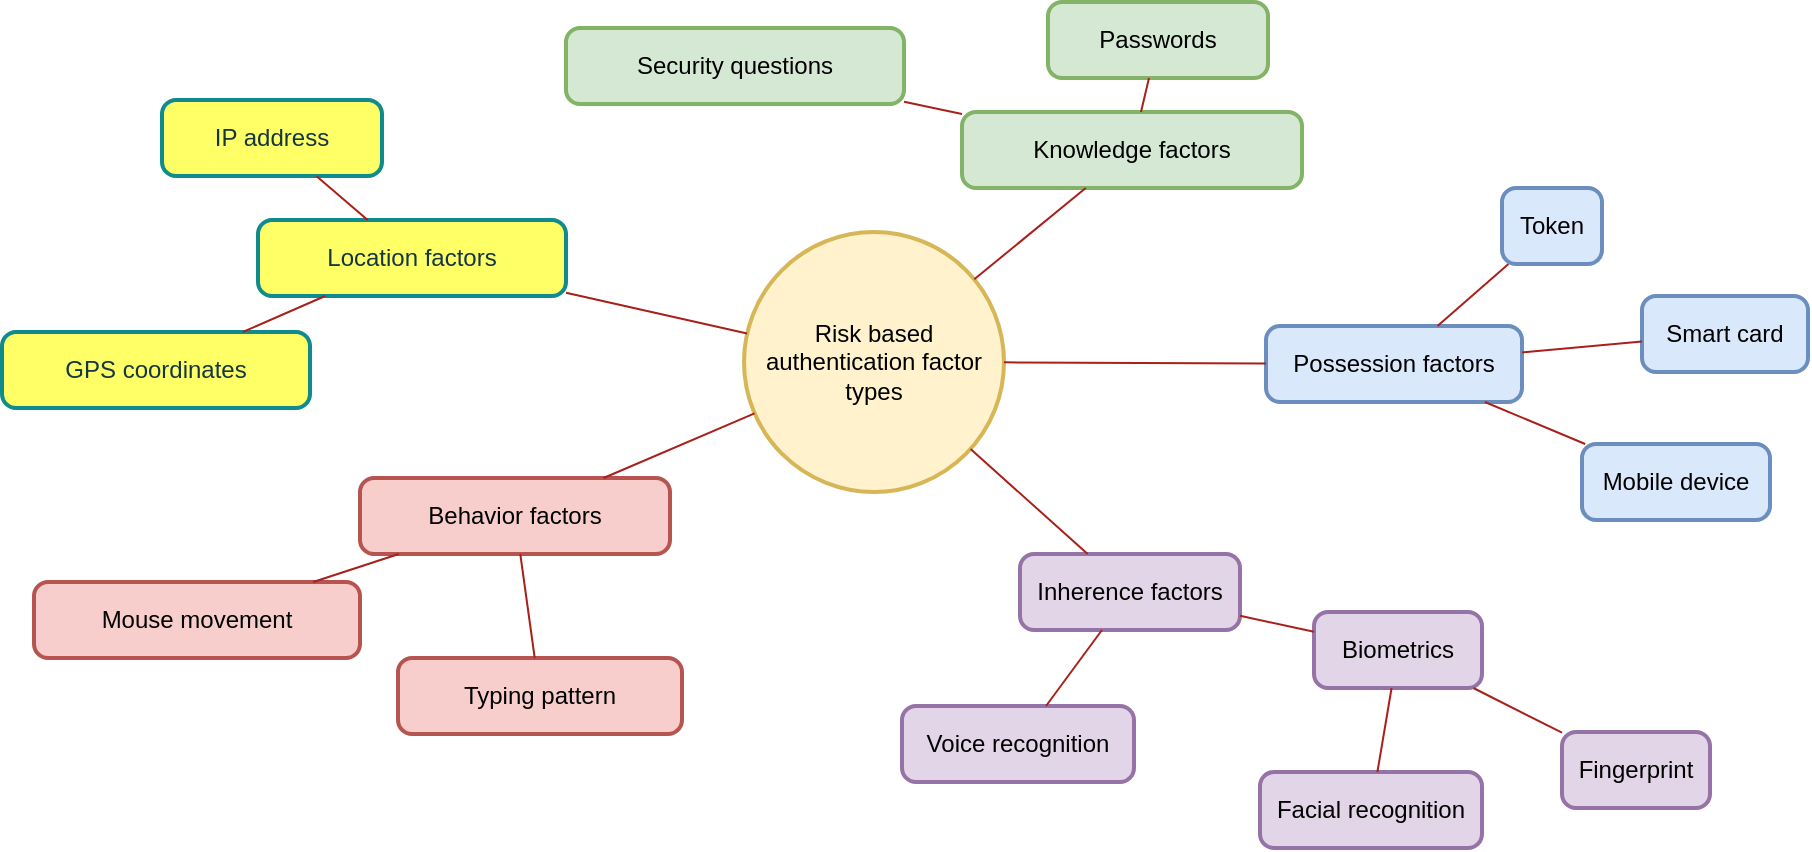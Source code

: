 <mxfile version="22.1.20" type="github">
  <diagram name="Page-1" id="l2GMeswKkvahaLC8OSgZ">
    <mxGraphModel dx="1434" dy="772" grid="1" gridSize="10" guides="1" tooltips="1" connect="1" arrows="1" fold="1" page="1" pageScale="1" pageWidth="1100" pageHeight="850" math="0" shadow="0">
      <root>
        <mxCell id="0" />
        <mxCell id="1" parent="0" />
        <mxCell id="2" value="Risk based authentication factor types" style="ellipse;aspect=fixed;strokeWidth=2;whiteSpace=wrap;labelBackgroundColor=none;fillColor=#fff2cc;strokeColor=#d6b656;" parent="1" vertex="1">
          <mxGeometry x="431" y="130" width="130" height="130" as="geometry" />
        </mxCell>
        <mxCell id="3" value="Knowledge factors" style="rounded=1;absoluteArcSize=1;arcSize=14;whiteSpace=wrap;strokeWidth=2;labelBackgroundColor=none;fillColor=#d5e8d4;strokeColor=#82b366;" parent="1" vertex="1">
          <mxGeometry x="540" y="70" width="170" height="38" as="geometry" />
        </mxCell>
        <mxCell id="4" value="Passwords" style="rounded=1;absoluteArcSize=1;arcSize=14;whiteSpace=wrap;strokeWidth=2;labelBackgroundColor=none;fillColor=#d5e8d4;strokeColor=#82b366;" parent="1" vertex="1">
          <mxGeometry x="583" y="15" width="110" height="38" as="geometry" />
        </mxCell>
        <mxCell id="5" value="Security questions" style="rounded=1;absoluteArcSize=1;arcSize=14;whiteSpace=wrap;strokeWidth=2;labelBackgroundColor=none;fillColor=#d5e8d4;strokeColor=#82b366;" parent="1" vertex="1">
          <mxGeometry x="342" y="28" width="169" height="38" as="geometry" />
        </mxCell>
        <mxCell id="6" value="Possession factors" style="rounded=1;absoluteArcSize=1;arcSize=14;whiteSpace=wrap;strokeWidth=2;labelBackgroundColor=none;fillColor=#dae8fc;strokeColor=#6c8ebf;" parent="1" vertex="1">
          <mxGeometry x="692" y="177" width="128" height="38" as="geometry" />
        </mxCell>
        <mxCell id="7" value="Smart card" style="rounded=1;absoluteArcSize=1;arcSize=14;whiteSpace=wrap;strokeWidth=2;labelBackgroundColor=none;fillColor=#dae8fc;strokeColor=#6c8ebf;" parent="1" vertex="1">
          <mxGeometry x="880" y="162" width="83" height="38" as="geometry" />
        </mxCell>
        <mxCell id="8" value="Token" style="rounded=1;absoluteArcSize=1;arcSize=14;whiteSpace=wrap;strokeWidth=2;labelBackgroundColor=none;fillColor=#dae8fc;strokeColor=#6c8ebf;" parent="1" vertex="1">
          <mxGeometry x="810" y="108" width="50" height="38" as="geometry" />
        </mxCell>
        <mxCell id="9" value="Mobile device" style="rounded=1;absoluteArcSize=1;arcSize=14;whiteSpace=wrap;strokeWidth=2;labelBackgroundColor=none;fillColor=#dae8fc;strokeColor=#6c8ebf;" parent="1" vertex="1">
          <mxGeometry x="850" y="236" width="94" height="38" as="geometry" />
        </mxCell>
        <mxCell id="10" value="Inherence factors" style="rounded=1;absoluteArcSize=1;arcSize=14;whiteSpace=wrap;strokeWidth=2;labelBackgroundColor=none;fillColor=#e1d5e7;strokeColor=#9673a6;" parent="1" vertex="1">
          <mxGeometry x="569" y="291" width="110" height="38" as="geometry" />
        </mxCell>
        <mxCell id="11" value="Biometrics" style="rounded=1;absoluteArcSize=1;arcSize=14;whiteSpace=wrap;strokeWidth=2;labelBackgroundColor=none;fillColor=#e1d5e7;strokeColor=#9673a6;" parent="1" vertex="1">
          <mxGeometry x="716" y="320" width="84" height="38" as="geometry" />
        </mxCell>
        <mxCell id="12" value="Fingerprint" style="rounded=1;absoluteArcSize=1;arcSize=14;whiteSpace=wrap;strokeWidth=2;labelBackgroundColor=none;fillColor=#e1d5e7;strokeColor=#9673a6;" parent="1" vertex="1">
          <mxGeometry x="840" y="380" width="74" height="38" as="geometry" />
        </mxCell>
        <mxCell id="13" value="Facial recognition" style="rounded=1;absoluteArcSize=1;arcSize=14;whiteSpace=wrap;strokeWidth=2;labelBackgroundColor=none;fillColor=#e1d5e7;strokeColor=#9673a6;" parent="1" vertex="1">
          <mxGeometry x="689" y="400" width="111" height="38" as="geometry" />
        </mxCell>
        <mxCell id="14" value="Voice recognition" style="rounded=1;absoluteArcSize=1;arcSize=14;whiteSpace=wrap;strokeWidth=2;labelBackgroundColor=none;fillColor=#e1d5e7;strokeColor=#9673a6;" parent="1" vertex="1">
          <mxGeometry x="510" y="367" width="116" height="38" as="geometry" />
        </mxCell>
        <mxCell id="15" value="Location factors" style="rounded=1;absoluteArcSize=1;arcSize=14;whiteSpace=wrap;strokeWidth=2;labelBackgroundColor=none;fillColor=#FFFF66;strokeColor=#0F8B8D;fontColor=#143642;" parent="1" vertex="1">
          <mxGeometry x="188" y="124" width="154" height="38" as="geometry" />
        </mxCell>
        <mxCell id="16" value="GPS coordinates" style="rounded=1;absoluteArcSize=1;arcSize=14;whiteSpace=wrap;strokeWidth=2;labelBackgroundColor=none;fillColor=#FFFF66;strokeColor=#0F8B8D;fontColor=#143642;" parent="1" vertex="1">
          <mxGeometry x="60" y="180" width="154" height="38" as="geometry" />
        </mxCell>
        <mxCell id="17" value="IP address" style="rounded=1;absoluteArcSize=1;arcSize=14;whiteSpace=wrap;strokeWidth=2;labelBackgroundColor=none;fillColor=#FFFF66;strokeColor=#0F8B8D;fontColor=#143642;" parent="1" vertex="1">
          <mxGeometry x="140" y="64" width="110" height="38" as="geometry" />
        </mxCell>
        <mxCell id="18" value="Behavior factors" style="rounded=1;absoluteArcSize=1;arcSize=14;whiteSpace=wrap;strokeWidth=2;labelBackgroundColor=none;fillColor=#f8cecc;strokeColor=#b85450;" parent="1" vertex="1">
          <mxGeometry x="239" y="253" width="155" height="38" as="geometry" />
        </mxCell>
        <mxCell id="19" value="Typing pattern" style="rounded=1;absoluteArcSize=1;arcSize=14;whiteSpace=wrap;strokeWidth=2;labelBackgroundColor=none;fillColor=#f8cecc;strokeColor=#b85450;" parent="1" vertex="1">
          <mxGeometry x="258" y="343" width="142" height="38" as="geometry" />
        </mxCell>
        <mxCell id="20" value="Mouse movement" style="rounded=1;absoluteArcSize=1;arcSize=14;whiteSpace=wrap;strokeWidth=2;labelBackgroundColor=none;fillColor=#f8cecc;strokeColor=#b85450;" parent="1" vertex="1">
          <mxGeometry x="76" y="305" width="163" height="38" as="geometry" />
        </mxCell>
        <mxCell id="21" style="endArrow=none;labelBackgroundColor=none;strokeColor=#A8201A;fontColor=default;" parent="1" source="2" target="3" edge="1">
          <mxGeometry relative="1" as="geometry" />
        </mxCell>
        <mxCell id="22" style="endArrow=none;labelBackgroundColor=none;strokeColor=#A8201A;fontColor=default;" parent="1" source="2" target="6" edge="1">
          <mxGeometry relative="1" as="geometry" />
        </mxCell>
        <mxCell id="23" style="endArrow=none;labelBackgroundColor=none;strokeColor=#A8201A;fontColor=default;" parent="1" source="2" target="10" edge="1">
          <mxGeometry relative="1" as="geometry" />
        </mxCell>
        <mxCell id="24" style="endArrow=none;labelBackgroundColor=none;strokeColor=#A8201A;fontColor=default;" parent="1" source="2" target="15" edge="1">
          <mxGeometry relative="1" as="geometry" />
        </mxCell>
        <mxCell id="25" style="endArrow=none;labelBackgroundColor=none;strokeColor=#A8201A;fontColor=default;" parent="1" source="2" target="18" edge="1">
          <mxGeometry relative="1" as="geometry" />
        </mxCell>
        <mxCell id="26" style="endArrow=none;labelBackgroundColor=none;strokeColor=#A8201A;fontColor=default;" parent="1" source="3" target="4" edge="1">
          <mxGeometry relative="1" as="geometry" />
        </mxCell>
        <mxCell id="27" style="endArrow=none;labelBackgroundColor=none;strokeColor=#A8201A;fontColor=default;" parent="1" source="3" target="5" edge="1">
          <mxGeometry relative="1" as="geometry" />
        </mxCell>
        <mxCell id="28" style="endArrow=none;labelBackgroundColor=none;strokeColor=#A8201A;fontColor=default;" parent="1" source="6" target="7" edge="1">
          <mxGeometry relative="1" as="geometry" />
        </mxCell>
        <mxCell id="29" style="endArrow=none;labelBackgroundColor=none;strokeColor=#A8201A;fontColor=default;" parent="1" source="6" target="8" edge="1">
          <mxGeometry relative="1" as="geometry" />
        </mxCell>
        <mxCell id="30" style="endArrow=none;labelBackgroundColor=none;strokeColor=#A8201A;fontColor=default;" parent="1" source="6" target="9" edge="1">
          <mxGeometry relative="1" as="geometry" />
        </mxCell>
        <mxCell id="31" style="endArrow=none;labelBackgroundColor=none;strokeColor=#A8201A;fontColor=default;" parent="1" source="10" target="11" edge="1">
          <mxGeometry relative="1" as="geometry" />
        </mxCell>
        <mxCell id="32" style="endArrow=none;labelBackgroundColor=none;strokeColor=#A8201A;fontColor=default;" parent="1" source="10" target="14" edge="1">
          <mxGeometry relative="1" as="geometry" />
        </mxCell>
        <mxCell id="33" style="endArrow=none;labelBackgroundColor=none;strokeColor=#A8201A;fontColor=default;" parent="1" source="11" target="12" edge="1">
          <mxGeometry relative="1" as="geometry" />
        </mxCell>
        <mxCell id="34" style="endArrow=none;labelBackgroundColor=none;strokeColor=#A8201A;fontColor=default;" parent="1" source="11" target="13" edge="1">
          <mxGeometry relative="1" as="geometry" />
        </mxCell>
        <mxCell id="35" style="endArrow=none;labelBackgroundColor=none;strokeColor=#A8201A;fontColor=default;" parent="1" source="15" target="16" edge="1">
          <mxGeometry relative="1" as="geometry" />
        </mxCell>
        <mxCell id="36" style="endArrow=none;labelBackgroundColor=none;strokeColor=#A8201A;fontColor=default;" parent="1" source="15" target="17" edge="1">
          <mxGeometry relative="1" as="geometry" />
        </mxCell>
        <mxCell id="37" style="endArrow=none;labelBackgroundColor=none;strokeColor=#A8201A;fontColor=default;" parent="1" source="18" target="19" edge="1">
          <mxGeometry relative="1" as="geometry" />
        </mxCell>
        <mxCell id="38" style="endArrow=none;labelBackgroundColor=none;strokeColor=#A8201A;fontColor=default;" parent="1" source="18" target="20" edge="1">
          <mxGeometry relative="1" as="geometry" />
        </mxCell>
      </root>
    </mxGraphModel>
  </diagram>
</mxfile>
